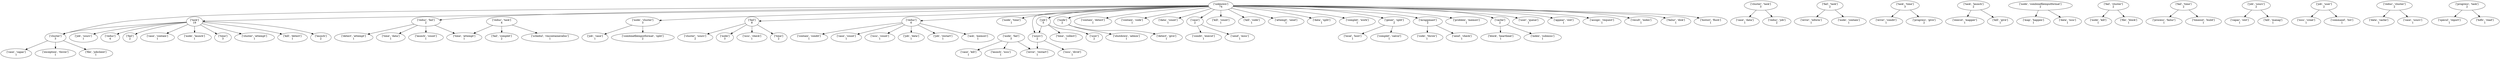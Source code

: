 strict digraph  {
	"['unknown']
74" -> "['task']
19";
	"['unknown']
74" -> "['reduc', 'fail']
2";
	"['unknown']
74" -> "['node', 'cluster']
3";
	"['unknown']
74" -> "['fail']
8";
	"['unknown']
74" -> "['reduc']
6";
	"['unknown']
74" -> "['node', 'time']
1";
	"['unknown']
74" -> "['cluster']
3";
	"['unknown']
74" -> "['job']
5";
	"['unknown']
74" -> "['node']
2";
	"['unknown']
74" -> "['contain', 'detect']
1";
	"['unknown']
74" -> "['contain', 'code']
1";
	"['unknown']
74" -> "['data', 'count']
1";
	"['unknown']
74" -> "['case']
2";
	"['unknown']
74" -> "['kill', 'count']
1";
	"['unknown']
74" -> "['sourc']
2";
	"['unknown']
74" -> "['kill', 'code']
1";
	"['unknown']
74" -> "['attempt', 'send']
1";
	"['unknown']
74" -> "['data', 'split']
1";
	"['unknown']
74" -> "['complet', 'work']
1";
	"['unknown']
74" -> "['gener', 'split']
2";
	"['unknown']
74" -> "['mrappmast']
2";
	"['unknown']
74" -> "['problem', 'memori']
1";
	"['unknown']
74" -> "['cache']
2";
	"['unknown']
74" -> "['user', 'queue']
1";
	"['unknown']
74" -> "['appear', 'slot']
1";
	"['unknown']
74" -> "['assign', 'request']
1";
	"['unknown']
74" -> "['result', 'index']
1";
	"['unknown']
74" -> "['failur', 'disk']
1";
	"['unknown']
74" -> "['histori', 'flush']
1";
	"['task']
19" -> "['cluster']
3";
	"['task']
19" -> "['job', 'sourc']
1";
	"['task']
19" -> "['reduc']
4";
	"['task']
19" -> "['fail']
2";
	"['task']
19" -> "['case', 'contain']
1";
	"['task']
19" -> "['node', 'launch']
1";
	"['task']
19" -> "['time']
3";
	"['task']
19" -> "['cluster', 'attempt']
1";
	"['task']
19" -> "['kill', 'detect']
1";
	"['task']
19" -> "['launch']
2";
	"['reduc', 'fail']
2" -> "['detect', 'attempt']
1";
	"['reduc', 'fail']
2" -> "['time', 'data']
1";
	"['reduc', 'fail']
2" -> "['time', 'attempt']
1";
	"['reduc', 'fail']
2" -> "['launch', 'count']
1";
	"['node', 'cluster']
3" -> "['job', 'case']
1";
	"['node', 'cluster']
3" -> "['combinefileinputformat', 'split']
2";
	"['fail']
8" -> "['cluster', 'sourc']
2";
	"['fail']
8" -> "['node']
3";
	"['fail']
8" -> "['issu', 'check']
1";
	"['fail']
8" -> "['time']
2";
	"['reduc']
6" -> "['contain', 'condit']
1";
	"['reduc']
6" -> "['case', 'count']
1";
	"['reduc']
6" -> "['issu', 'count']
1";
	"['reduc']
6" -> "['job', 'data']
1";
	"['reduc']
6" -> "['job', 'restart']
1";
	"['reduc']
6" -> "['ask', 'memori']
1";
	"['cluster']
3" -> "['case', 'capac']
1";
	"['cluster']
3" -> "['exception', 'throw']
1";
	"['cluster']
3" -> "['file', 'jobclient']
1";
	"['job']
5" -> "['sourc']
2";
	"['job']
5" -> "['time', 'collect']
1";
	"['job']
5" -> "['user']
2";
	"['node']
2" -> "['shutdown', 'admin']
1";
	"['node']
2" -> "['detect', 'give']
1";
	"['case']
2" -> "['condit', 'execut']
1";
	"['case']
2" -> "['send', 'miss']
1";
	"['sourc']
2" -> "['error', 'restart']
1";
	"['sourc']
2" -> "['issu', 'divid']
1";
	"['gener', 'split']
2" -> "['local', 'host']
1";
	"['gener', 'split']
2" -> "['complet', 'calcul']
1";
	"['mrappmast']
2" -> "['code', 'throw']
1";
	"['mrappmast']
2" -> "['send', 'check']
1";
	"['cache']
2" -> "['block', 'heartbeat']
1";
	"['cache']
2" -> "['index', 'submiss']
1";
	"['cluster', 'task']
3" -> "['case', 'data']
1";
	"['cluster', 'task']
3" -> "['reduc', 'job']
2";
	"['reduc', 'task']
4" -> "['fail', 'complet']
2";
	"['reduc', 'task']
4" -> "['time', 'attempt']
1";
	"['reduc', 'task']
4" -> "['schedul', 'rmcontaineralloc']
1";
	"['fail', 'task']
2" -> "['error', 'inform']
1";
	"['fail', 'task']
2" -> "['node', 'contain']
1";
	"['task', 'time']
3" -> "['error', 'condit']
1";
	"['task', 'time']
3" -> "['progress', 'give']
2";
	"['task', 'launch']
2" -> "['execut', 'mapper']
1";
	"['task', 'launch']
2" -> "['kill', 'give']
1";
	"['node', 'combinefileinputformat']
2" -> "['map', 'happen']
1";
	"['node', 'combinefileinputformat']
2" -> "['data', 'issu']
1";
	"['fail', 'cluster']
2" -> "['node', 'kill']
1";
	"['fail', 'cluster']
2" -> "['file', 'block']
1";
	"['node', 'fail']
3" -> "['error', 'restart']
1";
	"['node', 'fail']
3" -> "['case', 'kill']
1";
	"['node', 'fail']
3" -> "['launch', 'issu']
1";
	"['fail', 'time']
2" -> "['process', 'failur']
1";
	"['fail', 'time']
2" -> "['timeout', 'build']
1";
	"['job', 'sourc']
2" -> "['capac', 'slot']
1";
	"['job', 'sourc']
2" -> "['kill', 'manag']
1";
	"['job', 'user']
2" -> "['issu', 'creat']
1";
	"['job', 'user']
2" -> "['command', 'list']
1";
	"['reduc', 'cluster']
2" -> "['data', 'cache']
1";
	"['reduc', 'cluster']
2" -> "['case', 'sourc']
1";
	"['progress', 'task']
2" -> "['specul', 'report']
1";
	"['progress', 'task']
2" -> "['hdfs', 'read']
1";
}
